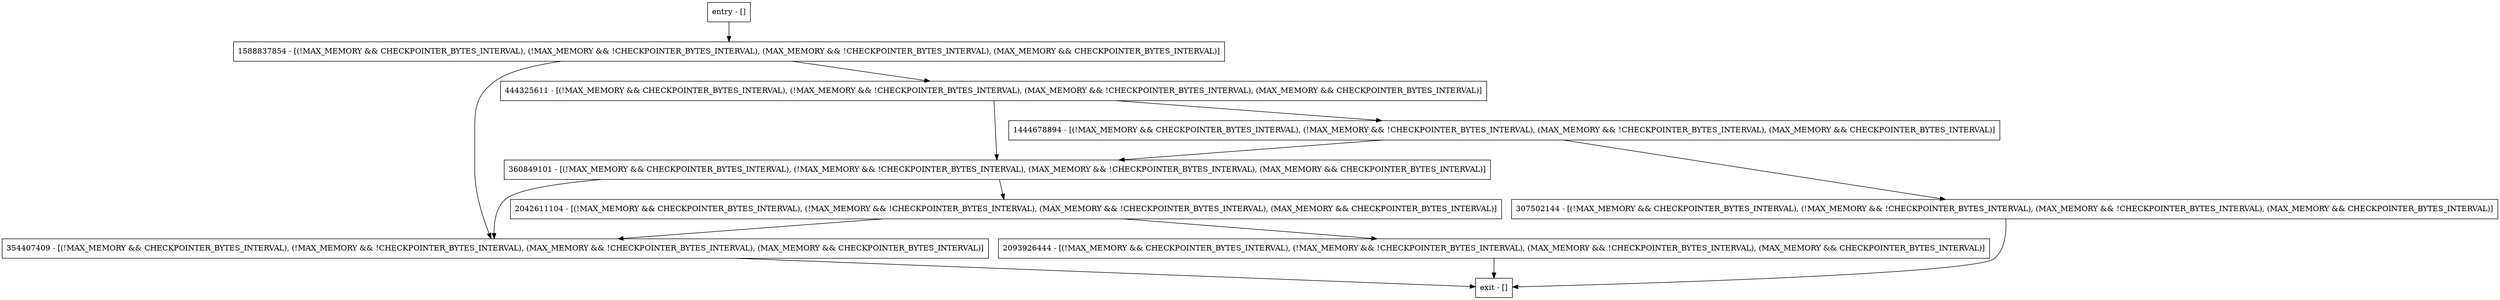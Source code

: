 digraph validate {
node [shape=record];
entry [label="entry - []"];
exit [label="exit - []"];
360849101 [label="360849101 - [(!MAX_MEMORY && CHECKPOINTER_BYTES_INTERVAL), (!MAX_MEMORY && !CHECKPOINTER_BYTES_INTERVAL), (MAX_MEMORY && !CHECKPOINTER_BYTES_INTERVAL), (MAX_MEMORY && CHECKPOINTER_BYTES_INTERVAL)]"];
1444678894 [label="1444678894 - [(!MAX_MEMORY && CHECKPOINTER_BYTES_INTERVAL), (!MAX_MEMORY && !CHECKPOINTER_BYTES_INTERVAL), (MAX_MEMORY && !CHECKPOINTER_BYTES_INTERVAL), (MAX_MEMORY && CHECKPOINTER_BYTES_INTERVAL)]"];
2093926444 [label="2093926444 - [(!MAX_MEMORY && CHECKPOINTER_BYTES_INTERVAL), (!MAX_MEMORY && !CHECKPOINTER_BYTES_INTERVAL), (MAX_MEMORY && !CHECKPOINTER_BYTES_INTERVAL), (MAX_MEMORY && CHECKPOINTER_BYTES_INTERVAL)]"];
307502144 [label="307502144 - [(!MAX_MEMORY && CHECKPOINTER_BYTES_INTERVAL), (!MAX_MEMORY && !CHECKPOINTER_BYTES_INTERVAL), (MAX_MEMORY && !CHECKPOINTER_BYTES_INTERVAL), (MAX_MEMORY && CHECKPOINTER_BYTES_INTERVAL)]"];
354407409 [label="354407409 - [(!MAX_MEMORY && CHECKPOINTER_BYTES_INTERVAL), (!MAX_MEMORY && !CHECKPOINTER_BYTES_INTERVAL), (MAX_MEMORY && !CHECKPOINTER_BYTES_INTERVAL), (MAX_MEMORY && CHECKPOINTER_BYTES_INTERVAL)]"];
2042611104 [label="2042611104 - [(!MAX_MEMORY && CHECKPOINTER_BYTES_INTERVAL), (!MAX_MEMORY && !CHECKPOINTER_BYTES_INTERVAL), (MAX_MEMORY && !CHECKPOINTER_BYTES_INTERVAL), (MAX_MEMORY && CHECKPOINTER_BYTES_INTERVAL)]"];
444325611 [label="444325611 - [(!MAX_MEMORY && CHECKPOINTER_BYTES_INTERVAL), (!MAX_MEMORY && !CHECKPOINTER_BYTES_INTERVAL), (MAX_MEMORY && !CHECKPOINTER_BYTES_INTERVAL), (MAX_MEMORY && CHECKPOINTER_BYTES_INTERVAL)]"];
1588837854 [label="1588837854 - [(!MAX_MEMORY && CHECKPOINTER_BYTES_INTERVAL), (!MAX_MEMORY && !CHECKPOINTER_BYTES_INTERVAL), (MAX_MEMORY && !CHECKPOINTER_BYTES_INTERVAL), (MAX_MEMORY && CHECKPOINTER_BYTES_INTERVAL)]"];
entry;
exit;
entry -> 1588837854;
360849101 -> 354407409;
360849101 -> 2042611104;
1444678894 -> 360849101;
1444678894 -> 307502144;
2093926444 -> exit;
307502144 -> exit;
354407409 -> exit;
2042611104 -> 2093926444;
2042611104 -> 354407409;
444325611 -> 360849101;
444325611 -> 1444678894;
1588837854 -> 354407409;
1588837854 -> 444325611;
}
